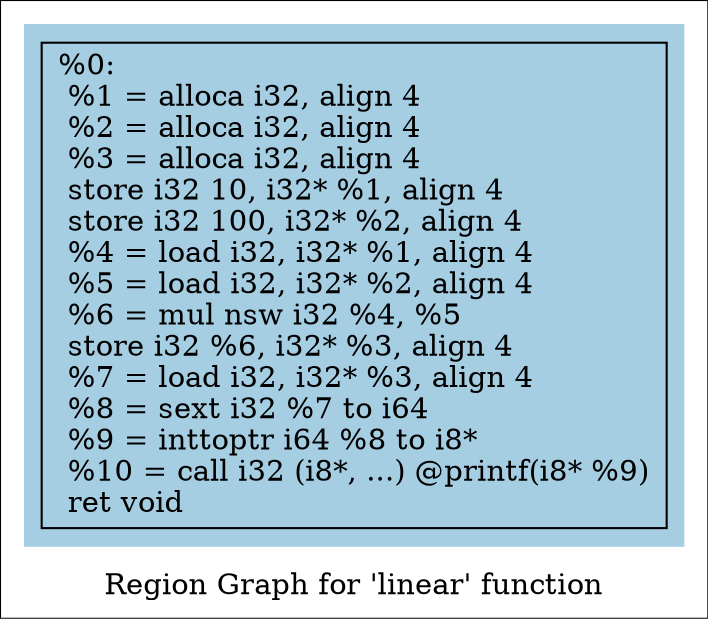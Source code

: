 digraph "Region Graph for 'linear' function" {
	label="Region Graph for 'linear' function";

	Node0x562eed0ba9d0 [shape=record,label="{%0:\l  %1 = alloca i32, align 4\l  %2 = alloca i32, align 4\l  %3 = alloca i32, align 4\l  store i32 10, i32* %1, align 4\l  store i32 100, i32* %2, align 4\l  %4 = load i32, i32* %1, align 4\l  %5 = load i32, i32* %2, align 4\l  %6 = mul nsw i32 %4, %5\l  store i32 %6, i32* %3, align 4\l  %7 = load i32, i32* %3, align 4\l  %8 = sext i32 %7 to i64\l  %9 = inttoptr i64 %8 to i8*\l  %10 = call i32 (i8*, ...) @printf(i8* %9)\l  ret void\l}"];
	colorscheme = "paired12"
        subgraph cluster_0x562eed0bf2a0 {
          label = "";
          style = filled;
          color = 1
          Node0x562eed0ba9d0;
        }
}
